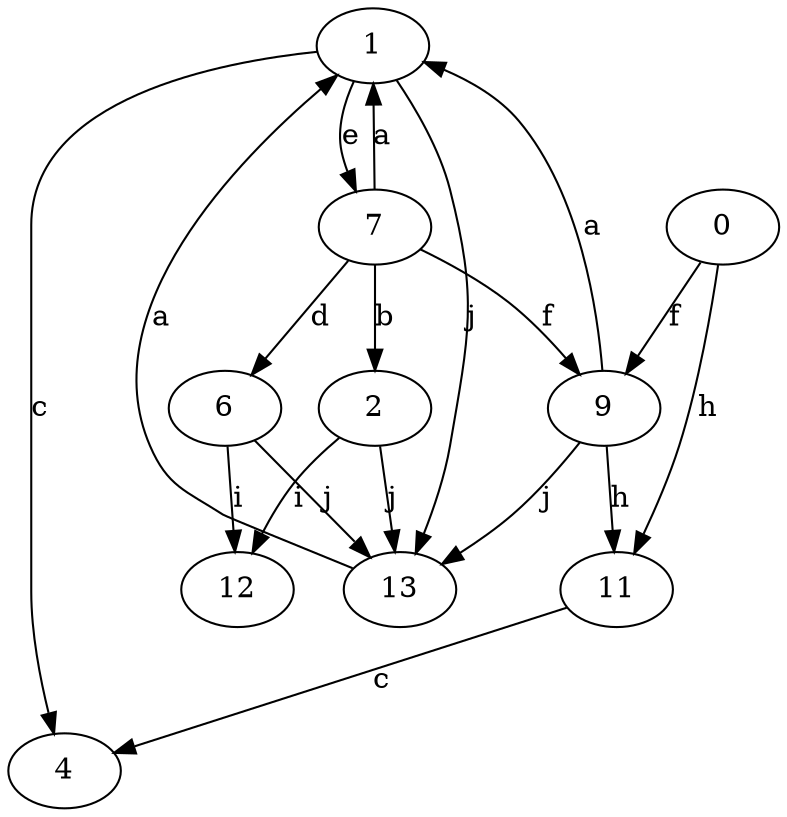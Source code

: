 strict digraph  {
1;
2;
4;
6;
0;
7;
9;
11;
12;
13;
1 -> 4  [label=c];
1 -> 7  [label=e];
1 -> 13  [label=j];
2 -> 12  [label=i];
2 -> 13  [label=j];
6 -> 12  [label=i];
6 -> 13  [label=j];
0 -> 9  [label=f];
0 -> 11  [label=h];
7 -> 1  [label=a];
7 -> 2  [label=b];
7 -> 6  [label=d];
7 -> 9  [label=f];
9 -> 1  [label=a];
9 -> 11  [label=h];
9 -> 13  [label=j];
11 -> 4  [label=c];
13 -> 1  [label=a];
}
